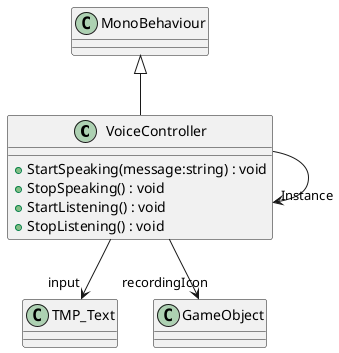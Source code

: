 @startuml
class VoiceController {
    + StartSpeaking(message:string) : void
    + StopSpeaking() : void
    + StartListening() : void
    + StopListening() : void
}
MonoBehaviour <|-- VoiceController
VoiceController --> "Instance" VoiceController
VoiceController --> "input" TMP_Text
VoiceController --> "recordingIcon" GameObject
@enduml
